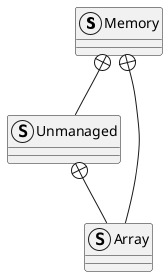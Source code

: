 @startuml
struct Memory {
}
struct Unmanaged {
}
struct Array {
}
struct Array {
}
Memory +-- Unmanaged
Memory +-- Array
Unmanaged +-- Array
@enduml

